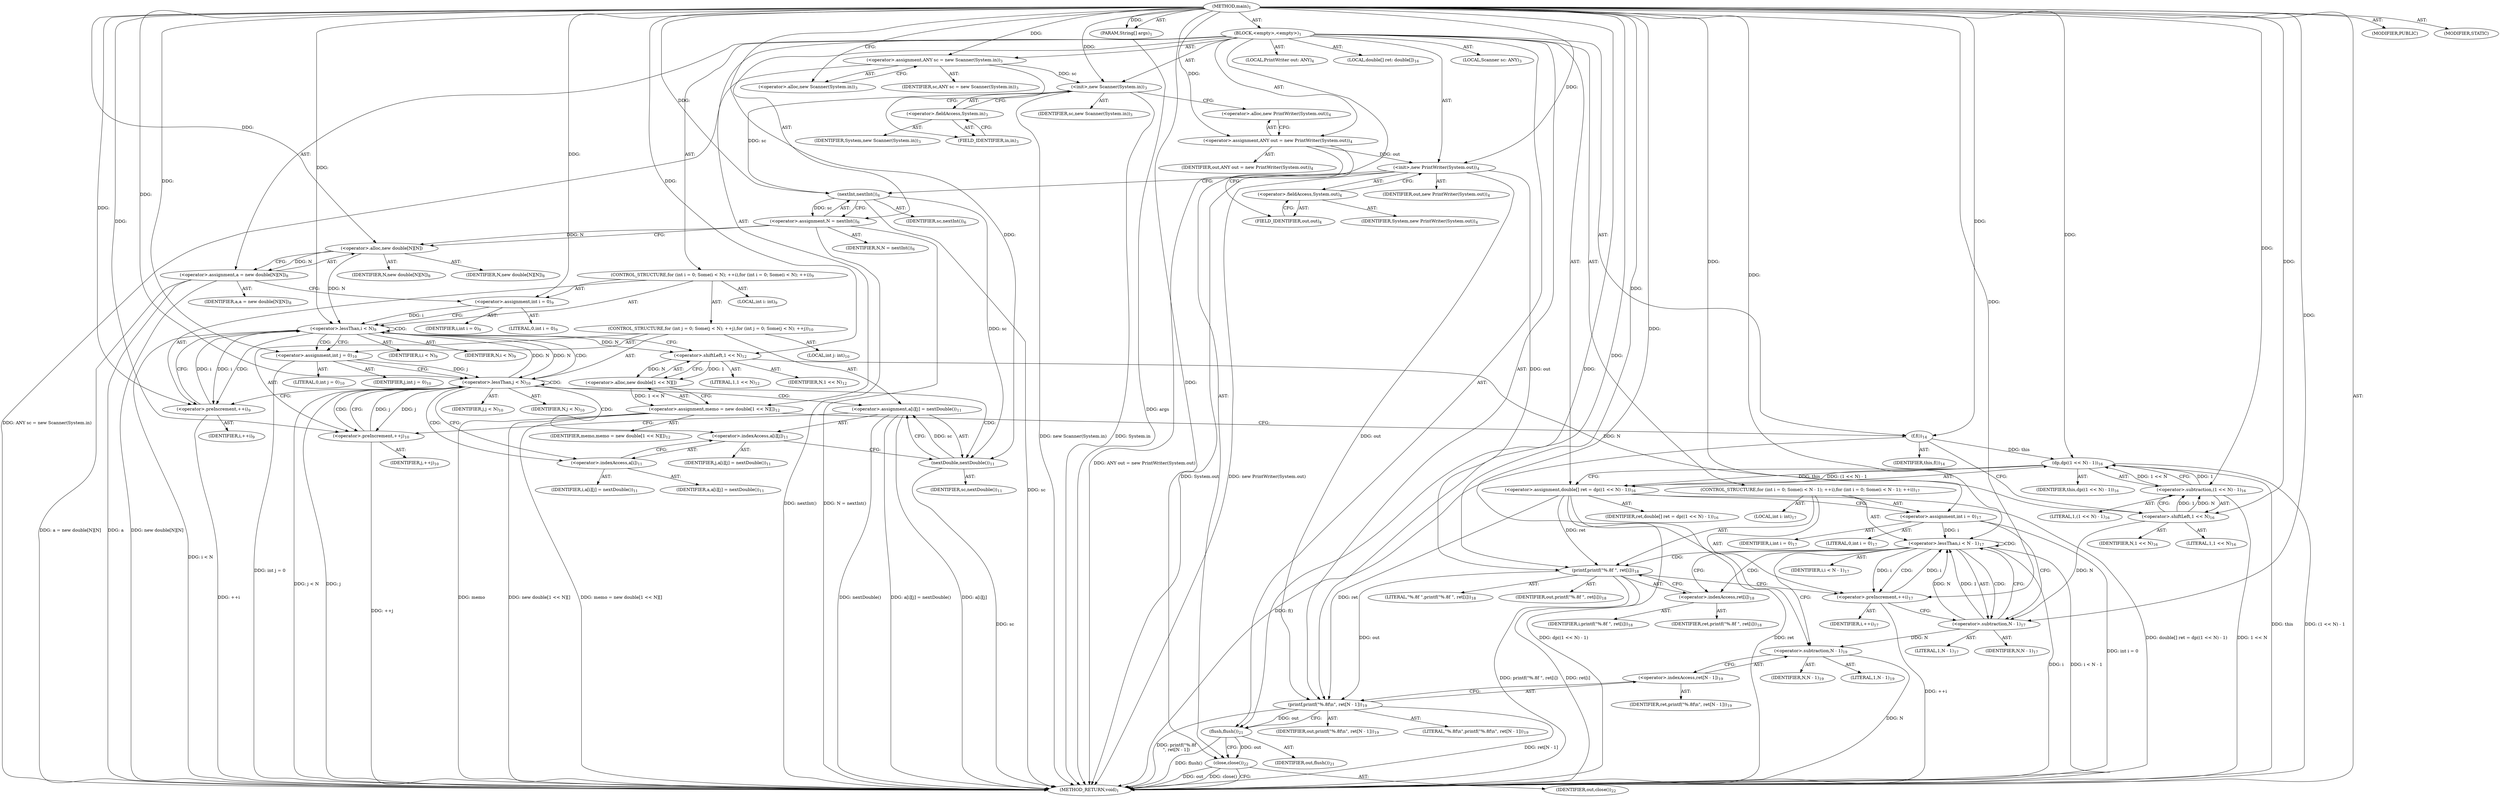 digraph "main" {  
"21" [label = <(METHOD,main)<SUB>1</SUB>> ]
"22" [label = <(PARAM,String[] args)<SUB>1</SUB>> ]
"23" [label = <(BLOCK,&lt;empty&gt;,&lt;empty&gt;)<SUB>1</SUB>> ]
"4" [label = <(LOCAL,Scanner sc: ANY)<SUB>3</SUB>> ]
"24" [label = <(&lt;operator&gt;.assignment,ANY sc = new Scanner(System.in))<SUB>3</SUB>> ]
"25" [label = <(IDENTIFIER,sc,ANY sc = new Scanner(System.in))<SUB>3</SUB>> ]
"26" [label = <(&lt;operator&gt;.alloc,new Scanner(System.in))<SUB>3</SUB>> ]
"27" [label = <(&lt;init&gt;,new Scanner(System.in))<SUB>3</SUB>> ]
"3" [label = <(IDENTIFIER,sc,new Scanner(System.in))<SUB>3</SUB>> ]
"28" [label = <(&lt;operator&gt;.fieldAccess,System.in)<SUB>3</SUB>> ]
"29" [label = <(IDENTIFIER,System,new Scanner(System.in))<SUB>3</SUB>> ]
"30" [label = <(FIELD_IDENTIFIER,in,in)<SUB>3</SUB>> ]
"6" [label = <(LOCAL,PrintWriter out: ANY)<SUB>4</SUB>> ]
"31" [label = <(&lt;operator&gt;.assignment,ANY out = new PrintWriter(System.out))<SUB>4</SUB>> ]
"32" [label = <(IDENTIFIER,out,ANY out = new PrintWriter(System.out))<SUB>4</SUB>> ]
"33" [label = <(&lt;operator&gt;.alloc,new PrintWriter(System.out))<SUB>4</SUB>> ]
"34" [label = <(&lt;init&gt;,new PrintWriter(System.out))<SUB>4</SUB>> ]
"5" [label = <(IDENTIFIER,out,new PrintWriter(System.out))<SUB>4</SUB>> ]
"35" [label = <(&lt;operator&gt;.fieldAccess,System.out)<SUB>4</SUB>> ]
"36" [label = <(IDENTIFIER,System,new PrintWriter(System.out))<SUB>4</SUB>> ]
"37" [label = <(FIELD_IDENTIFIER,out,out)<SUB>4</SUB>> ]
"38" [label = <(&lt;operator&gt;.assignment,N = nextInt())<SUB>6</SUB>> ]
"39" [label = <(IDENTIFIER,N,N = nextInt())<SUB>6</SUB>> ]
"40" [label = <(nextInt,nextInt())<SUB>6</SUB>> ]
"41" [label = <(IDENTIFIER,sc,nextInt())<SUB>6</SUB>> ]
"42" [label = <(&lt;operator&gt;.assignment,a = new double[N][N])<SUB>8</SUB>> ]
"43" [label = <(IDENTIFIER,a,a = new double[N][N])<SUB>8</SUB>> ]
"44" [label = <(&lt;operator&gt;.alloc,new double[N][N])> ]
"45" [label = <(IDENTIFIER,N,new double[N][N])<SUB>8</SUB>> ]
"46" [label = <(IDENTIFIER,N,new double[N][N])<SUB>8</SUB>> ]
"47" [label = <(CONTROL_STRUCTURE,for (int i = 0; Some(i &lt; N); ++i),for (int i = 0; Some(i &lt; N); ++i))<SUB>9</SUB>> ]
"48" [label = <(LOCAL,int i: int)<SUB>9</SUB>> ]
"49" [label = <(&lt;operator&gt;.assignment,int i = 0)<SUB>9</SUB>> ]
"50" [label = <(IDENTIFIER,i,int i = 0)<SUB>9</SUB>> ]
"51" [label = <(LITERAL,0,int i = 0)<SUB>9</SUB>> ]
"52" [label = <(&lt;operator&gt;.lessThan,i &lt; N)<SUB>9</SUB>> ]
"53" [label = <(IDENTIFIER,i,i &lt; N)<SUB>9</SUB>> ]
"54" [label = <(IDENTIFIER,N,i &lt; N)<SUB>9</SUB>> ]
"55" [label = <(&lt;operator&gt;.preIncrement,++i)<SUB>9</SUB>> ]
"56" [label = <(IDENTIFIER,i,++i)<SUB>9</SUB>> ]
"57" [label = <(CONTROL_STRUCTURE,for (int j = 0; Some(j &lt; N); ++j),for (int j = 0; Some(j &lt; N); ++j))<SUB>10</SUB>> ]
"58" [label = <(LOCAL,int j: int)<SUB>10</SUB>> ]
"59" [label = <(&lt;operator&gt;.assignment,int j = 0)<SUB>10</SUB>> ]
"60" [label = <(IDENTIFIER,j,int j = 0)<SUB>10</SUB>> ]
"61" [label = <(LITERAL,0,int j = 0)<SUB>10</SUB>> ]
"62" [label = <(&lt;operator&gt;.lessThan,j &lt; N)<SUB>10</SUB>> ]
"63" [label = <(IDENTIFIER,j,j &lt; N)<SUB>10</SUB>> ]
"64" [label = <(IDENTIFIER,N,j &lt; N)<SUB>10</SUB>> ]
"65" [label = <(&lt;operator&gt;.preIncrement,++j)<SUB>10</SUB>> ]
"66" [label = <(IDENTIFIER,j,++j)<SUB>10</SUB>> ]
"67" [label = <(&lt;operator&gt;.assignment,a[i][j] = nextDouble())<SUB>11</SUB>> ]
"68" [label = <(&lt;operator&gt;.indexAccess,a[i][j])<SUB>11</SUB>> ]
"69" [label = <(&lt;operator&gt;.indexAccess,a[i])<SUB>11</SUB>> ]
"70" [label = <(IDENTIFIER,a,a[i][j] = nextDouble())<SUB>11</SUB>> ]
"71" [label = <(IDENTIFIER,i,a[i][j] = nextDouble())<SUB>11</SUB>> ]
"72" [label = <(IDENTIFIER,j,a[i][j] = nextDouble())<SUB>11</SUB>> ]
"73" [label = <(nextDouble,nextDouble())<SUB>11</SUB>> ]
"74" [label = <(IDENTIFIER,sc,nextDouble())<SUB>11</SUB>> ]
"75" [label = <(&lt;operator&gt;.assignment,memo = new double[1 &lt;&lt; N][])<SUB>12</SUB>> ]
"76" [label = <(IDENTIFIER,memo,memo = new double[1 &lt;&lt; N][])<SUB>12</SUB>> ]
"77" [label = <(&lt;operator&gt;.alloc,new double[1 &lt;&lt; N][])> ]
"78" [label = <(&lt;operator&gt;.shiftLeft,1 &lt;&lt; N)<SUB>12</SUB>> ]
"79" [label = <(LITERAL,1,1 &lt;&lt; N)<SUB>12</SUB>> ]
"80" [label = <(IDENTIFIER,N,1 &lt;&lt; N)<SUB>12</SUB>> ]
"81" [label = <(f,f())<SUB>14</SUB>> ]
"82" [label = <(IDENTIFIER,this,f())<SUB>14</SUB>> ]
"83" [label = <(LOCAL,double[] ret: double[])<SUB>16</SUB>> ]
"84" [label = <(&lt;operator&gt;.assignment,double[] ret = dp((1 &lt;&lt; N) - 1))<SUB>16</SUB>> ]
"85" [label = <(IDENTIFIER,ret,double[] ret = dp((1 &lt;&lt; N) - 1))<SUB>16</SUB>> ]
"86" [label = <(dp,dp((1 &lt;&lt; N) - 1))<SUB>16</SUB>> ]
"87" [label = <(IDENTIFIER,this,dp((1 &lt;&lt; N) - 1))<SUB>16</SUB>> ]
"88" [label = <(&lt;operator&gt;.subtraction,(1 &lt;&lt; N) - 1)<SUB>16</SUB>> ]
"89" [label = <(&lt;operator&gt;.shiftLeft,1 &lt;&lt; N)<SUB>16</SUB>> ]
"90" [label = <(LITERAL,1,1 &lt;&lt; N)<SUB>16</SUB>> ]
"91" [label = <(IDENTIFIER,N,1 &lt;&lt; N)<SUB>16</SUB>> ]
"92" [label = <(LITERAL,1,(1 &lt;&lt; N) - 1)<SUB>16</SUB>> ]
"93" [label = <(CONTROL_STRUCTURE,for (int i = 0; Some(i &lt; N - 1); ++i),for (int i = 0; Some(i &lt; N - 1); ++i))<SUB>17</SUB>> ]
"94" [label = <(LOCAL,int i: int)<SUB>17</SUB>> ]
"95" [label = <(&lt;operator&gt;.assignment,int i = 0)<SUB>17</SUB>> ]
"96" [label = <(IDENTIFIER,i,int i = 0)<SUB>17</SUB>> ]
"97" [label = <(LITERAL,0,int i = 0)<SUB>17</SUB>> ]
"98" [label = <(&lt;operator&gt;.lessThan,i &lt; N - 1)<SUB>17</SUB>> ]
"99" [label = <(IDENTIFIER,i,i &lt; N - 1)<SUB>17</SUB>> ]
"100" [label = <(&lt;operator&gt;.subtraction,N - 1)<SUB>17</SUB>> ]
"101" [label = <(IDENTIFIER,N,N - 1)<SUB>17</SUB>> ]
"102" [label = <(LITERAL,1,N - 1)<SUB>17</SUB>> ]
"103" [label = <(&lt;operator&gt;.preIncrement,++i)<SUB>17</SUB>> ]
"104" [label = <(IDENTIFIER,i,++i)<SUB>17</SUB>> ]
"105" [label = <(printf,printf(&quot;%.8f &quot;, ret[i]))<SUB>18</SUB>> ]
"106" [label = <(IDENTIFIER,out,printf(&quot;%.8f &quot;, ret[i]))<SUB>18</SUB>> ]
"107" [label = <(LITERAL,&quot;%.8f &quot;,printf(&quot;%.8f &quot;, ret[i]))<SUB>18</SUB>> ]
"108" [label = <(&lt;operator&gt;.indexAccess,ret[i])<SUB>18</SUB>> ]
"109" [label = <(IDENTIFIER,ret,printf(&quot;%.8f &quot;, ret[i]))<SUB>18</SUB>> ]
"110" [label = <(IDENTIFIER,i,printf(&quot;%.8f &quot;, ret[i]))<SUB>18</SUB>> ]
"111" [label = <(printf,printf(&quot;%.8f\n&quot;, ret[N - 1]))<SUB>19</SUB>> ]
"112" [label = <(IDENTIFIER,out,printf(&quot;%.8f\n&quot;, ret[N - 1]))<SUB>19</SUB>> ]
"113" [label = <(LITERAL,&quot;%.8f\n&quot;,printf(&quot;%.8f\n&quot;, ret[N - 1]))<SUB>19</SUB>> ]
"114" [label = <(&lt;operator&gt;.indexAccess,ret[N - 1])<SUB>19</SUB>> ]
"115" [label = <(IDENTIFIER,ret,printf(&quot;%.8f\n&quot;, ret[N - 1]))<SUB>19</SUB>> ]
"116" [label = <(&lt;operator&gt;.subtraction,N - 1)<SUB>19</SUB>> ]
"117" [label = <(IDENTIFIER,N,N - 1)<SUB>19</SUB>> ]
"118" [label = <(LITERAL,1,N - 1)<SUB>19</SUB>> ]
"119" [label = <(flush,flush())<SUB>21</SUB>> ]
"120" [label = <(IDENTIFIER,out,flush())<SUB>21</SUB>> ]
"121" [label = <(close,close())<SUB>22</SUB>> ]
"122" [label = <(IDENTIFIER,out,close())<SUB>22</SUB>> ]
"123" [label = <(MODIFIER,PUBLIC)> ]
"124" [label = <(MODIFIER,STATIC)> ]
"125" [label = <(METHOD_RETURN,void)<SUB>1</SUB>> ]
  "21" -> "22"  [ label = "AST: "] 
  "21" -> "23"  [ label = "AST: "] 
  "21" -> "123"  [ label = "AST: "] 
  "21" -> "124"  [ label = "AST: "] 
  "21" -> "125"  [ label = "AST: "] 
  "23" -> "4"  [ label = "AST: "] 
  "23" -> "24"  [ label = "AST: "] 
  "23" -> "27"  [ label = "AST: "] 
  "23" -> "6"  [ label = "AST: "] 
  "23" -> "31"  [ label = "AST: "] 
  "23" -> "34"  [ label = "AST: "] 
  "23" -> "38"  [ label = "AST: "] 
  "23" -> "42"  [ label = "AST: "] 
  "23" -> "47"  [ label = "AST: "] 
  "23" -> "75"  [ label = "AST: "] 
  "23" -> "81"  [ label = "AST: "] 
  "23" -> "83"  [ label = "AST: "] 
  "23" -> "84"  [ label = "AST: "] 
  "23" -> "93"  [ label = "AST: "] 
  "23" -> "111"  [ label = "AST: "] 
  "23" -> "119"  [ label = "AST: "] 
  "23" -> "121"  [ label = "AST: "] 
  "24" -> "25"  [ label = "AST: "] 
  "24" -> "26"  [ label = "AST: "] 
  "27" -> "3"  [ label = "AST: "] 
  "27" -> "28"  [ label = "AST: "] 
  "28" -> "29"  [ label = "AST: "] 
  "28" -> "30"  [ label = "AST: "] 
  "31" -> "32"  [ label = "AST: "] 
  "31" -> "33"  [ label = "AST: "] 
  "34" -> "5"  [ label = "AST: "] 
  "34" -> "35"  [ label = "AST: "] 
  "35" -> "36"  [ label = "AST: "] 
  "35" -> "37"  [ label = "AST: "] 
  "38" -> "39"  [ label = "AST: "] 
  "38" -> "40"  [ label = "AST: "] 
  "40" -> "41"  [ label = "AST: "] 
  "42" -> "43"  [ label = "AST: "] 
  "42" -> "44"  [ label = "AST: "] 
  "44" -> "45"  [ label = "AST: "] 
  "44" -> "46"  [ label = "AST: "] 
  "47" -> "48"  [ label = "AST: "] 
  "47" -> "49"  [ label = "AST: "] 
  "47" -> "52"  [ label = "AST: "] 
  "47" -> "55"  [ label = "AST: "] 
  "47" -> "57"  [ label = "AST: "] 
  "49" -> "50"  [ label = "AST: "] 
  "49" -> "51"  [ label = "AST: "] 
  "52" -> "53"  [ label = "AST: "] 
  "52" -> "54"  [ label = "AST: "] 
  "55" -> "56"  [ label = "AST: "] 
  "57" -> "58"  [ label = "AST: "] 
  "57" -> "59"  [ label = "AST: "] 
  "57" -> "62"  [ label = "AST: "] 
  "57" -> "65"  [ label = "AST: "] 
  "57" -> "67"  [ label = "AST: "] 
  "59" -> "60"  [ label = "AST: "] 
  "59" -> "61"  [ label = "AST: "] 
  "62" -> "63"  [ label = "AST: "] 
  "62" -> "64"  [ label = "AST: "] 
  "65" -> "66"  [ label = "AST: "] 
  "67" -> "68"  [ label = "AST: "] 
  "67" -> "73"  [ label = "AST: "] 
  "68" -> "69"  [ label = "AST: "] 
  "68" -> "72"  [ label = "AST: "] 
  "69" -> "70"  [ label = "AST: "] 
  "69" -> "71"  [ label = "AST: "] 
  "73" -> "74"  [ label = "AST: "] 
  "75" -> "76"  [ label = "AST: "] 
  "75" -> "77"  [ label = "AST: "] 
  "77" -> "78"  [ label = "AST: "] 
  "78" -> "79"  [ label = "AST: "] 
  "78" -> "80"  [ label = "AST: "] 
  "81" -> "82"  [ label = "AST: "] 
  "84" -> "85"  [ label = "AST: "] 
  "84" -> "86"  [ label = "AST: "] 
  "86" -> "87"  [ label = "AST: "] 
  "86" -> "88"  [ label = "AST: "] 
  "88" -> "89"  [ label = "AST: "] 
  "88" -> "92"  [ label = "AST: "] 
  "89" -> "90"  [ label = "AST: "] 
  "89" -> "91"  [ label = "AST: "] 
  "93" -> "94"  [ label = "AST: "] 
  "93" -> "95"  [ label = "AST: "] 
  "93" -> "98"  [ label = "AST: "] 
  "93" -> "103"  [ label = "AST: "] 
  "93" -> "105"  [ label = "AST: "] 
  "95" -> "96"  [ label = "AST: "] 
  "95" -> "97"  [ label = "AST: "] 
  "98" -> "99"  [ label = "AST: "] 
  "98" -> "100"  [ label = "AST: "] 
  "100" -> "101"  [ label = "AST: "] 
  "100" -> "102"  [ label = "AST: "] 
  "103" -> "104"  [ label = "AST: "] 
  "105" -> "106"  [ label = "AST: "] 
  "105" -> "107"  [ label = "AST: "] 
  "105" -> "108"  [ label = "AST: "] 
  "108" -> "109"  [ label = "AST: "] 
  "108" -> "110"  [ label = "AST: "] 
  "111" -> "112"  [ label = "AST: "] 
  "111" -> "113"  [ label = "AST: "] 
  "111" -> "114"  [ label = "AST: "] 
  "114" -> "115"  [ label = "AST: "] 
  "114" -> "116"  [ label = "AST: "] 
  "116" -> "117"  [ label = "AST: "] 
  "116" -> "118"  [ label = "AST: "] 
  "119" -> "120"  [ label = "AST: "] 
  "121" -> "122"  [ label = "AST: "] 
  "24" -> "30"  [ label = "CFG: "] 
  "27" -> "33"  [ label = "CFG: "] 
  "31" -> "37"  [ label = "CFG: "] 
  "34" -> "40"  [ label = "CFG: "] 
  "38" -> "44"  [ label = "CFG: "] 
  "42" -> "49"  [ label = "CFG: "] 
  "75" -> "81"  [ label = "CFG: "] 
  "81" -> "89"  [ label = "CFG: "] 
  "84" -> "95"  [ label = "CFG: "] 
  "111" -> "119"  [ label = "CFG: "] 
  "119" -> "121"  [ label = "CFG: "] 
  "121" -> "125"  [ label = "CFG: "] 
  "26" -> "24"  [ label = "CFG: "] 
  "28" -> "27"  [ label = "CFG: "] 
  "33" -> "31"  [ label = "CFG: "] 
  "35" -> "34"  [ label = "CFG: "] 
  "40" -> "38"  [ label = "CFG: "] 
  "44" -> "42"  [ label = "CFG: "] 
  "49" -> "52"  [ label = "CFG: "] 
  "52" -> "59"  [ label = "CFG: "] 
  "52" -> "78"  [ label = "CFG: "] 
  "55" -> "52"  [ label = "CFG: "] 
  "77" -> "75"  [ label = "CFG: "] 
  "86" -> "84"  [ label = "CFG: "] 
  "95" -> "100"  [ label = "CFG: "] 
  "98" -> "108"  [ label = "CFG: "] 
  "98" -> "116"  [ label = "CFG: "] 
  "103" -> "100"  [ label = "CFG: "] 
  "105" -> "103"  [ label = "CFG: "] 
  "114" -> "111"  [ label = "CFG: "] 
  "30" -> "28"  [ label = "CFG: "] 
  "37" -> "35"  [ label = "CFG: "] 
  "59" -> "62"  [ label = "CFG: "] 
  "62" -> "69"  [ label = "CFG: "] 
  "62" -> "55"  [ label = "CFG: "] 
  "65" -> "62"  [ label = "CFG: "] 
  "67" -> "65"  [ label = "CFG: "] 
  "78" -> "77"  [ label = "CFG: "] 
  "88" -> "86"  [ label = "CFG: "] 
  "100" -> "98"  [ label = "CFG: "] 
  "108" -> "105"  [ label = "CFG: "] 
  "116" -> "114"  [ label = "CFG: "] 
  "68" -> "73"  [ label = "CFG: "] 
  "73" -> "67"  [ label = "CFG: "] 
  "89" -> "88"  [ label = "CFG: "] 
  "69" -> "68"  [ label = "CFG: "] 
  "21" -> "26"  [ label = "CFG: "] 
  "22" -> "125"  [ label = "DDG: args"] 
  "24" -> "125"  [ label = "DDG: ANY sc = new Scanner(System.in)"] 
  "27" -> "125"  [ label = "DDG: System.in"] 
  "27" -> "125"  [ label = "DDG: new Scanner(System.in)"] 
  "31" -> "125"  [ label = "DDG: ANY out = new PrintWriter(System.out)"] 
  "34" -> "125"  [ label = "DDG: System.out"] 
  "34" -> "125"  [ label = "DDG: new PrintWriter(System.out)"] 
  "40" -> "125"  [ label = "DDG: sc"] 
  "38" -> "125"  [ label = "DDG: nextInt()"] 
  "38" -> "125"  [ label = "DDG: N = nextInt()"] 
  "42" -> "125"  [ label = "DDG: a"] 
  "42" -> "125"  [ label = "DDG: new double[N][N]"] 
  "42" -> "125"  [ label = "DDG: a = new double[N][N]"] 
  "52" -> "125"  [ label = "DDG: i &lt; N"] 
  "75" -> "125"  [ label = "DDG: new double[1 &lt;&lt; N][]"] 
  "75" -> "125"  [ label = "DDG: memo = new double[1 &lt;&lt; N][]"] 
  "81" -> "125"  [ label = "DDG: f()"] 
  "84" -> "125"  [ label = "DDG: ret"] 
  "86" -> "125"  [ label = "DDG: this"] 
  "88" -> "125"  [ label = "DDG: 1 &lt;&lt; N"] 
  "86" -> "125"  [ label = "DDG: (1 &lt;&lt; N) - 1"] 
  "84" -> "125"  [ label = "DDG: dp((1 &lt;&lt; N) - 1)"] 
  "84" -> "125"  [ label = "DDG: double[] ret = dp((1 &lt;&lt; N) - 1)"] 
  "95" -> "125"  [ label = "DDG: int i = 0"] 
  "98" -> "125"  [ label = "DDG: i"] 
  "98" -> "125"  [ label = "DDG: i &lt; N - 1"] 
  "116" -> "125"  [ label = "DDG: N"] 
  "111" -> "125"  [ label = "DDG: ret[N - 1]"] 
  "111" -> "125"  [ label = "DDG: printf(&quot;%.8f\n&quot;, ret[N - 1])"] 
  "119" -> "125"  [ label = "DDG: flush()"] 
  "121" -> "125"  [ label = "DDG: out"] 
  "121" -> "125"  [ label = "DDG: close()"] 
  "105" -> "125"  [ label = "DDG: ret[i]"] 
  "105" -> "125"  [ label = "DDG: printf(&quot;%.8f &quot;, ret[i])"] 
  "103" -> "125"  [ label = "DDG: ++i"] 
  "59" -> "125"  [ label = "DDG: int j = 0"] 
  "62" -> "125"  [ label = "DDG: j"] 
  "62" -> "125"  [ label = "DDG: j &lt; N"] 
  "55" -> "125"  [ label = "DDG: ++i"] 
  "67" -> "125"  [ label = "DDG: a[i][j]"] 
  "73" -> "125"  [ label = "DDG: sc"] 
  "67" -> "125"  [ label = "DDG: nextDouble()"] 
  "67" -> "125"  [ label = "DDG: a[i][j] = nextDouble()"] 
  "65" -> "125"  [ label = "DDG: ++j"] 
  "75" -> "125"  [ label = "DDG: memo"] 
  "21" -> "22"  [ label = "DDG: "] 
  "21" -> "24"  [ label = "DDG: "] 
  "21" -> "31"  [ label = "DDG: "] 
  "40" -> "38"  [ label = "DDG: sc"] 
  "44" -> "42"  [ label = "DDG: N"] 
  "77" -> "75"  [ label = "DDG: 1 &lt;&lt; N"] 
  "86" -> "84"  [ label = "DDG: this"] 
  "86" -> "84"  [ label = "DDG: (1 &lt;&lt; N) - 1"] 
  "24" -> "27"  [ label = "DDG: sc"] 
  "21" -> "27"  [ label = "DDG: "] 
  "31" -> "34"  [ label = "DDG: out"] 
  "21" -> "34"  [ label = "DDG: "] 
  "21" -> "49"  [ label = "DDG: "] 
  "21" -> "81"  [ label = "DDG: "] 
  "21" -> "95"  [ label = "DDG: "] 
  "34" -> "111"  [ label = "DDG: out"] 
  "105" -> "111"  [ label = "DDG: out"] 
  "21" -> "111"  [ label = "DDG: "] 
  "84" -> "111"  [ label = "DDG: ret"] 
  "111" -> "119"  [ label = "DDG: out"] 
  "21" -> "119"  [ label = "DDG: "] 
  "119" -> "121"  [ label = "DDG: out"] 
  "21" -> "121"  [ label = "DDG: "] 
  "27" -> "40"  [ label = "DDG: sc"] 
  "21" -> "40"  [ label = "DDG: "] 
  "38" -> "44"  [ label = "DDG: N"] 
  "21" -> "44"  [ label = "DDG: "] 
  "49" -> "52"  [ label = "DDG: i"] 
  "55" -> "52"  [ label = "DDG: i"] 
  "21" -> "52"  [ label = "DDG: "] 
  "44" -> "52"  [ label = "DDG: N"] 
  "62" -> "52"  [ label = "DDG: N"] 
  "52" -> "55"  [ label = "DDG: i"] 
  "21" -> "55"  [ label = "DDG: "] 
  "21" -> "59"  [ label = "DDG: "] 
  "73" -> "67"  [ label = "DDG: sc"] 
  "78" -> "77"  [ label = "DDG: 1"] 
  "78" -> "77"  [ label = "DDG: N"] 
  "81" -> "86"  [ label = "DDG: this"] 
  "21" -> "86"  [ label = "DDG: "] 
  "88" -> "86"  [ label = "DDG: 1 &lt;&lt; N"] 
  "88" -> "86"  [ label = "DDG: 1"] 
  "95" -> "98"  [ label = "DDG: i"] 
  "103" -> "98"  [ label = "DDG: i"] 
  "21" -> "98"  [ label = "DDG: "] 
  "100" -> "98"  [ label = "DDG: N"] 
  "100" -> "98"  [ label = "DDG: 1"] 
  "98" -> "103"  [ label = "DDG: i"] 
  "21" -> "103"  [ label = "DDG: "] 
  "34" -> "105"  [ label = "DDG: out"] 
  "21" -> "105"  [ label = "DDG: "] 
  "84" -> "105"  [ label = "DDG: ret"] 
  "59" -> "62"  [ label = "DDG: j"] 
  "65" -> "62"  [ label = "DDG: j"] 
  "21" -> "62"  [ label = "DDG: "] 
  "52" -> "62"  [ label = "DDG: N"] 
  "62" -> "65"  [ label = "DDG: j"] 
  "21" -> "65"  [ label = "DDG: "] 
  "21" -> "78"  [ label = "DDG: "] 
  "52" -> "78"  [ label = "DDG: N"] 
  "89" -> "88"  [ label = "DDG: 1"] 
  "89" -> "88"  [ label = "DDG: N"] 
  "21" -> "88"  [ label = "DDG: "] 
  "89" -> "100"  [ label = "DDG: N"] 
  "21" -> "100"  [ label = "DDG: "] 
  "100" -> "116"  [ label = "DDG: N"] 
  "21" -> "116"  [ label = "DDG: "] 
  "40" -> "73"  [ label = "DDG: sc"] 
  "21" -> "73"  [ label = "DDG: "] 
  "21" -> "89"  [ label = "DDG: "] 
  "78" -> "89"  [ label = "DDG: N"] 
  "52" -> "52"  [ label = "CDG: "] 
  "52" -> "59"  [ label = "CDG: "] 
  "52" -> "55"  [ label = "CDG: "] 
  "52" -> "62"  [ label = "CDG: "] 
  "98" -> "98"  [ label = "CDG: "] 
  "98" -> "105"  [ label = "CDG: "] 
  "98" -> "100"  [ label = "CDG: "] 
  "98" -> "103"  [ label = "CDG: "] 
  "98" -> "108"  [ label = "CDG: "] 
  "62" -> "68"  [ label = "CDG: "] 
  "62" -> "73"  [ label = "CDG: "] 
  "62" -> "69"  [ label = "CDG: "] 
  "62" -> "67"  [ label = "CDG: "] 
  "62" -> "65"  [ label = "CDG: "] 
  "62" -> "62"  [ label = "CDG: "] 
}
